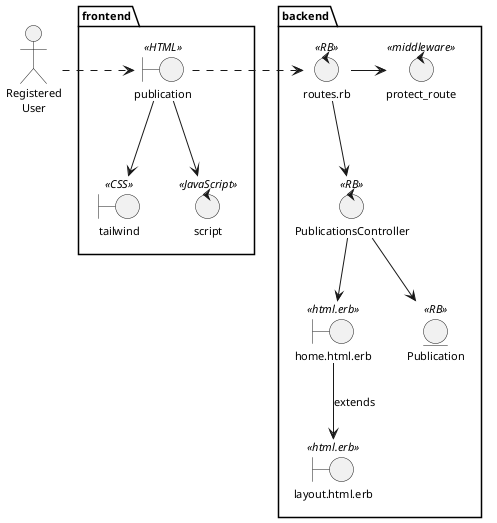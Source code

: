 @startuml
skinparam style strictuml
skinparam defaultTextAlignment center
skinparam defaultFontSize 11

actor "Registered\nUser" as UserReg

' This is a comment on a single line
package backend {
    boundary "home.html.erb" as PublicationDetailView << html.erb >>
    boundary "layout.html.erb" as mainLayoutProfileView << html.erb >>
    control "PublicationsController" as PublicationsController << RB >>
    control "routes.rb" << RB >>
    control protect_route << middleware >>
    entity Publication << RB >>
}

package frontend {
    boundary "publication" as PublicationHtml << HTML >>
    boundary "tailwind" as outputCss << CSS >>
    control script << JavaScript >>
}

UserReg .r.> PublicationHtml
PublicationHtml -d-> outputCss
PublicationHtml -d-> script
PublicationHtml .r.> "routes.rb"
"routes.rb" -> protect_route
"routes.rb" -d-> PublicationsController
PublicationsController -d-> PublicationDetailView
PublicationsController -d-> Publication
PublicationDetailView -d-> mainLayoutProfileView: extends

@enduml